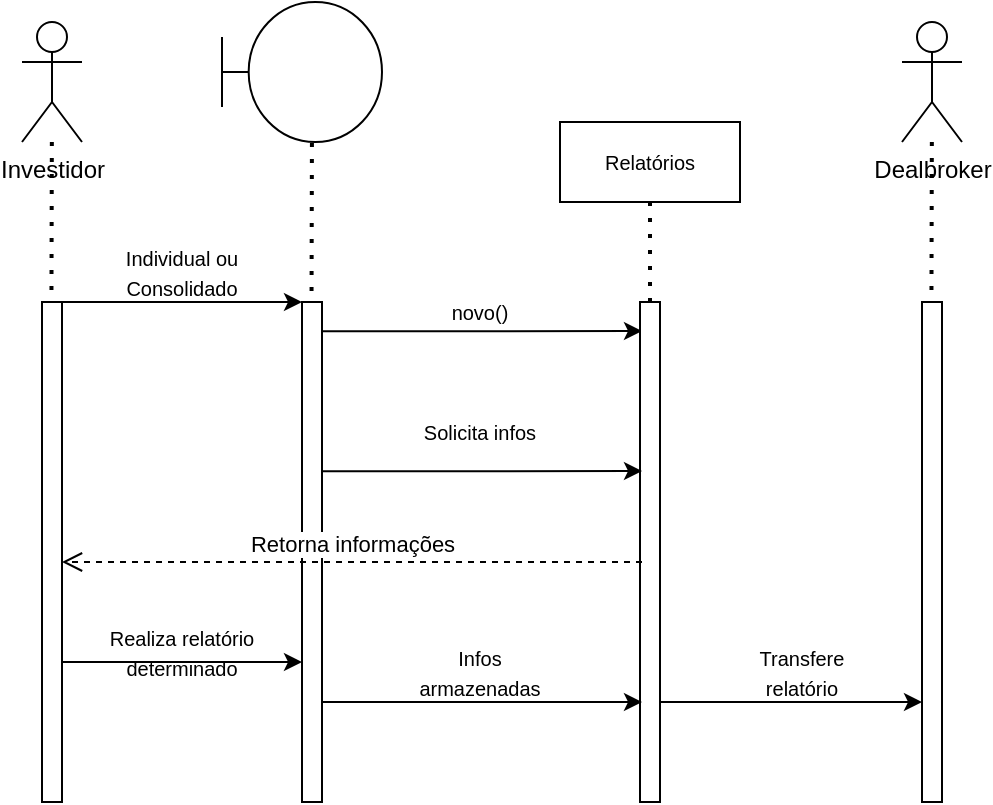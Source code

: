 <mxfile version="18.0.6" type="device"><diagram id="eDmo51LC0cmCKMcdqang" name="Página-1"><mxGraphModel dx="702" dy="865" grid="1" gridSize="10" guides="1" tooltips="1" connect="1" arrows="1" fold="1" page="1" pageScale="1" pageWidth="827" pageHeight="1169" math="0" shadow="0"><root><mxCell id="0"/><mxCell id="1" parent="0"/><mxCell id="ukHg2NY-ME6E77hHEwTq-1" value="Investidor" style="shape=umlActor;verticalLabelPosition=bottom;verticalAlign=top;html=1;outlineConnect=0;" vertex="1" parent="1"><mxGeometry x="100" y="170" width="30" height="60" as="geometry"/></mxCell><mxCell id="ukHg2NY-ME6E77hHEwTq-2" value="" style="html=1;points=[];perimeter=orthogonalPerimeter;" vertex="1" parent="1"><mxGeometry x="110" y="310" width="10" height="250" as="geometry"/></mxCell><mxCell id="ukHg2NY-ME6E77hHEwTq-3" value="" style="endArrow=none;dashed=1;html=1;dashPattern=1 3;strokeWidth=2;rounded=0;entryX=0.472;entryY=-0.002;entryDx=0;entryDy=0;entryPerimeter=0;" edge="1" parent="1" source="ukHg2NY-ME6E77hHEwTq-1" target="ukHg2NY-ME6E77hHEwTq-2"><mxGeometry width="50" height="50" relative="1" as="geometry"><mxPoint x="340" y="470" as="sourcePoint"/><mxPoint x="115" y="300" as="targetPoint"/></mxGeometry></mxCell><mxCell id="ukHg2NY-ME6E77hHEwTq-4" value="" style="html=1;points=[];perimeter=orthogonalPerimeter;" vertex="1" parent="1"><mxGeometry x="240" y="310" width="10" height="250" as="geometry"/></mxCell><mxCell id="ukHg2NY-ME6E77hHEwTq-5" value="" style="endArrow=classic;html=1;rounded=0;exitX=1;exitY=0.04;exitDx=0;exitDy=0;exitPerimeter=0;entryX=0;entryY=0.04;entryDx=0;entryDy=0;entryPerimeter=0;" edge="1" parent="1"><mxGeometry width="50" height="50" relative="1" as="geometry"><mxPoint x="120" y="310" as="sourcePoint"/><mxPoint x="240" y="310" as="targetPoint"/><Array as="points"><mxPoint x="210" y="310"/></Array></mxGeometry></mxCell><mxCell id="ukHg2NY-ME6E77hHEwTq-6" value="" style="endArrow=none;dashed=1;html=1;dashPattern=1 3;strokeWidth=2;rounded=0;entryX=0.472;entryY=-0.002;entryDx=0;entryDy=0;entryPerimeter=0;" edge="1" parent="1"><mxGeometry width="50" height="50" relative="1" as="geometry"><mxPoint x="244.963" y="230.5" as="sourcePoint"/><mxPoint x="244.76" y="310" as="targetPoint"/></mxGeometry></mxCell><mxCell id="ukHg2NY-ME6E77hHEwTq-7" value="" style="shape=umlBoundary;whiteSpace=wrap;html=1;" vertex="1" parent="1"><mxGeometry x="200" y="160" width="80" height="70" as="geometry"/></mxCell><mxCell id="ukHg2NY-ME6E77hHEwTq-8" value="&lt;span style=&quot;font-size: 10px;&quot;&gt;Individual ou Consolidado&lt;/span&gt;" style="text;html=1;strokeColor=none;fillColor=none;align=center;verticalAlign=middle;whiteSpace=wrap;rounded=0;" vertex="1" parent="1"><mxGeometry x="140" y="280" width="80" height="30" as="geometry"/></mxCell><mxCell id="ukHg2NY-ME6E77hHEwTq-9" value="" style="endArrow=classic;html=1;rounded=0;exitX=1;exitY=0.04;exitDx=0;exitDy=0;exitPerimeter=0;entryX=0.1;entryY=0.058;entryDx=0;entryDy=0;entryPerimeter=0;" edge="1" parent="1" target="ukHg2NY-ME6E77hHEwTq-12"><mxGeometry width="50" height="50" relative="1" as="geometry"><mxPoint x="250" y="324.58" as="sourcePoint"/><mxPoint x="370" y="324.58" as="targetPoint"/><Array as="points"><mxPoint x="340" y="324.58"/></Array></mxGeometry></mxCell><mxCell id="ukHg2NY-ME6E77hHEwTq-10" value="Relatórios" style="rounded=0;whiteSpace=wrap;html=1;fontSize=10;" vertex="1" parent="1"><mxGeometry x="369" y="220" width="90" height="40" as="geometry"/></mxCell><mxCell id="ukHg2NY-ME6E77hHEwTq-11" value="&lt;font style=&quot;font-size: 10px;&quot;&gt;novo()&lt;/font&gt;" style="text;html=1;strokeColor=none;fillColor=none;align=center;verticalAlign=middle;whiteSpace=wrap;rounded=0;" vertex="1" parent="1"><mxGeometry x="289" y="300" width="80" height="30" as="geometry"/></mxCell><mxCell id="ukHg2NY-ME6E77hHEwTq-12" value="" style="html=1;points=[];perimeter=orthogonalPerimeter;fontSize=10;" vertex="1" parent="1"><mxGeometry x="409" y="310" width="10" height="250" as="geometry"/></mxCell><mxCell id="ukHg2NY-ME6E77hHEwTq-13" value="" style="endArrow=none;dashed=1;html=1;dashPattern=1 3;strokeWidth=2;rounded=0;fontSize=10;entryX=0.5;entryY=1;entryDx=0;entryDy=0;" edge="1" parent="1" target="ukHg2NY-ME6E77hHEwTq-10"><mxGeometry width="50" height="50" relative="1" as="geometry"><mxPoint x="414" y="310" as="sourcePoint"/><mxPoint x="220" y="380" as="targetPoint"/></mxGeometry></mxCell><mxCell id="ukHg2NY-ME6E77hHEwTq-14" value="" style="endArrow=classic;html=1;rounded=0;exitX=1;exitY=0.04;exitDx=0;exitDy=0;exitPerimeter=0;entryX=0.1;entryY=0.338;entryDx=0;entryDy=0;entryPerimeter=0;" edge="1" parent="1" target="ukHg2NY-ME6E77hHEwTq-12"><mxGeometry width="50" height="50" relative="1" as="geometry"><mxPoint x="250" y="394.58" as="sourcePoint"/><mxPoint x="370" y="394.58" as="targetPoint"/><Array as="points"><mxPoint x="340" y="394.58"/></Array></mxGeometry></mxCell><mxCell id="ukHg2NY-ME6E77hHEwTq-15" value="&lt;font style=&quot;font-size: 10px;&quot;&gt;Solicita infos&lt;/font&gt;" style="text;html=1;strokeColor=none;fillColor=none;align=center;verticalAlign=middle;whiteSpace=wrap;rounded=0;" vertex="1" parent="1"><mxGeometry x="289" y="360" width="80" height="30" as="geometry"/></mxCell><mxCell id="ukHg2NY-ME6E77hHEwTq-16" value="Retorna informações" style="html=1;verticalAlign=bottom;endArrow=open;dashed=1;endSize=8;rounded=0;exitX=0.1;exitY=0.52;exitDx=0;exitDy=0;exitPerimeter=0;entryX=1;entryY=0.52;entryDx=0;entryDy=0;entryPerimeter=0;" edge="1" parent="1" source="ukHg2NY-ME6E77hHEwTq-12" target="ukHg2NY-ME6E77hHEwTq-2"><mxGeometry relative="1" as="geometry"><mxPoint x="310" y="340" as="sourcePoint"/><mxPoint x="230" y="340" as="targetPoint"/></mxGeometry></mxCell><mxCell id="ukHg2NY-ME6E77hHEwTq-17" value="" style="endArrow=classic;html=1;rounded=0;exitX=1;exitY=0.72;exitDx=0;exitDy=0;exitPerimeter=0;" edge="1" parent="1" source="ukHg2NY-ME6E77hHEwTq-2"><mxGeometry width="50" height="50" relative="1" as="geometry"><mxPoint x="250" y="370" as="sourcePoint"/><mxPoint x="240" y="490" as="targetPoint"/></mxGeometry></mxCell><mxCell id="ukHg2NY-ME6E77hHEwTq-18" value="" style="endArrow=classic;html=1;rounded=0;exitX=1;exitY=0.72;exitDx=0;exitDy=0;exitPerimeter=0;entryX=0.1;entryY=0.8;entryDx=0;entryDy=0;entryPerimeter=0;" edge="1" parent="1" target="ukHg2NY-ME6E77hHEwTq-12"><mxGeometry width="50" height="50" relative="1" as="geometry"><mxPoint x="250" y="510" as="sourcePoint"/><mxPoint x="370" y="510" as="targetPoint"/></mxGeometry></mxCell><mxCell id="ukHg2NY-ME6E77hHEwTq-19" value="&lt;span style=&quot;font-size: 10px;&quot;&gt;Realiza relatório determinado&lt;/span&gt;" style="text;html=1;strokeColor=none;fillColor=none;align=center;verticalAlign=middle;whiteSpace=wrap;rounded=0;" vertex="1" parent="1"><mxGeometry x="140" y="470" width="80" height="30" as="geometry"/></mxCell><mxCell id="ukHg2NY-ME6E77hHEwTq-20" value="&lt;font style=&quot;font-size: 10px;&quot;&gt;Infos armazenadas&lt;/font&gt;" style="text;html=1;strokeColor=none;fillColor=none;align=center;verticalAlign=middle;whiteSpace=wrap;rounded=0;" vertex="1" parent="1"><mxGeometry x="289" y="480" width="80" height="30" as="geometry"/></mxCell><mxCell id="ukHg2NY-ME6E77hHEwTq-22" value="" style="html=1;points=[];perimeter=orthogonalPerimeter;fontSize=10;" vertex="1" parent="1"><mxGeometry x="550" y="310" width="10" height="250" as="geometry"/></mxCell><mxCell id="ukHg2NY-ME6E77hHEwTq-23" value="Dealbroker" style="shape=umlActor;verticalLabelPosition=bottom;verticalAlign=top;html=1;outlineConnect=0;" vertex="1" parent="1"><mxGeometry x="540" y="170" width="30" height="60" as="geometry"/></mxCell><mxCell id="ukHg2NY-ME6E77hHEwTq-24" value="" style="endArrow=none;dashed=1;html=1;dashPattern=1 3;strokeWidth=2;rounded=0;entryX=0.472;entryY=-0.002;entryDx=0;entryDy=0;entryPerimeter=0;" edge="1" parent="1" source="ukHg2NY-ME6E77hHEwTq-23"><mxGeometry width="50" height="50" relative="1" as="geometry"><mxPoint x="780" y="470" as="sourcePoint"/><mxPoint x="554.72" y="309.5" as="targetPoint"/></mxGeometry></mxCell><mxCell id="ukHg2NY-ME6E77hHEwTq-26" value="" style="endArrow=classic;html=1;rounded=0;exitX=1;exitY=0.72;exitDx=0;exitDy=0;exitPerimeter=0;" edge="1" parent="1"><mxGeometry width="50" height="50" relative="1" as="geometry"><mxPoint x="419" y="510" as="sourcePoint"/><mxPoint x="550" y="510" as="targetPoint"/></mxGeometry></mxCell><mxCell id="ukHg2NY-ME6E77hHEwTq-27" value="&lt;span style=&quot;font-size: 10px;&quot;&gt;Transfere relatório&lt;/span&gt;" style="text;html=1;strokeColor=none;fillColor=none;align=center;verticalAlign=middle;whiteSpace=wrap;rounded=0;" vertex="1" parent="1"><mxGeometry x="450" y="480" width="80" height="30" as="geometry"/></mxCell></root></mxGraphModel></diagram></mxfile>